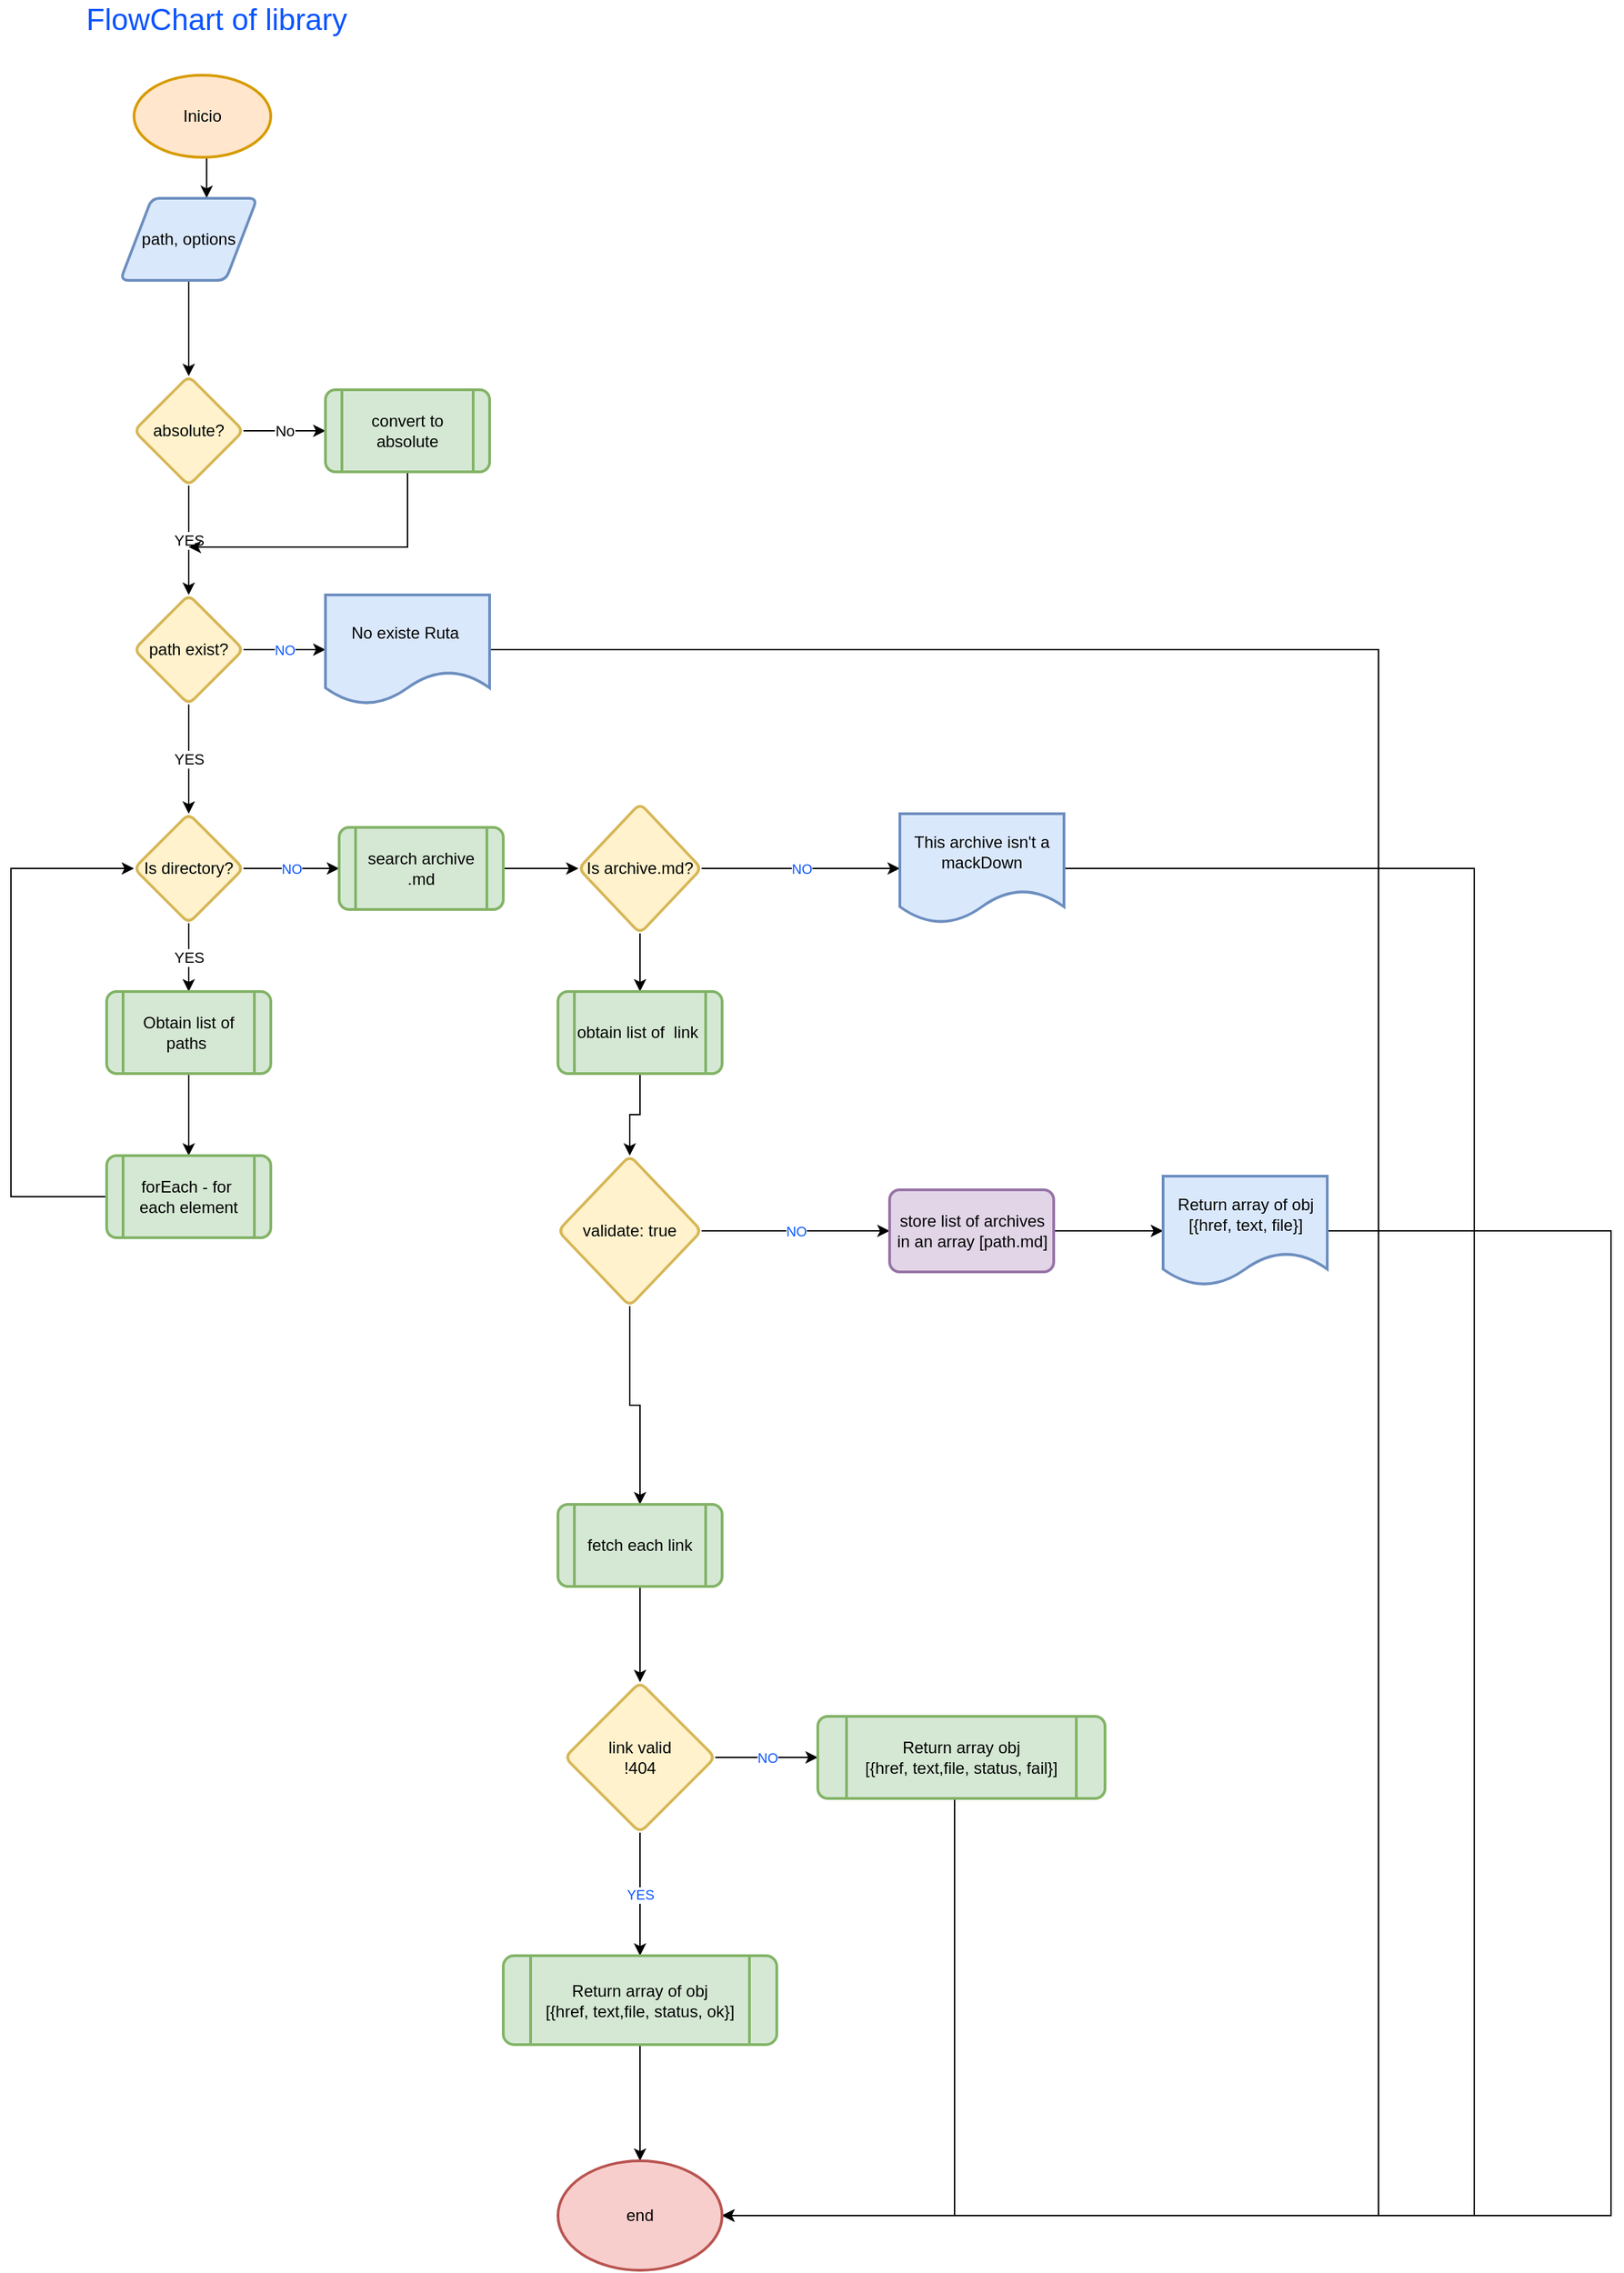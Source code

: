 <mxfile version="14.4.8" type="github">
  <diagram id="C5RBs43oDa-KdzZeNtuy" name="Page-1">
    <mxGraphModel dx="2508" dy="1188" grid="1" gridSize="10" guides="1" tooltips="1" connect="1" arrows="1" fold="1" page="0" pageScale="1" pageWidth="827" pageHeight="1169" math="0" shadow="0">
      <root>
        <mxCell id="WIyWlLk6GJQsqaUBKTNV-0" />
        <mxCell id="WIyWlLk6GJQsqaUBKTNV-1" parent="WIyWlLk6GJQsqaUBKTNV-0" />
        <mxCell id="8h300LbJHMT0a1MErR_V-37" style="edgeStyle=orthogonalEdgeStyle;rounded=0;orthogonalLoop=1;jettySize=auto;html=1;exitX=0.5;exitY=1;exitDx=0;exitDy=0;exitPerimeter=0;entryX=0.631;entryY=-0.004;entryDx=0;entryDy=0;entryPerimeter=0;" parent="WIyWlLk6GJQsqaUBKTNV-1" source="8h300LbJHMT0a1MErR_V-35" target="8h300LbJHMT0a1MErR_V-36" edge="1">
          <mxGeometry relative="1" as="geometry" />
        </mxCell>
        <mxCell id="8h300LbJHMT0a1MErR_V-35" value="Inicio" style="strokeWidth=2;html=1;shape=mxgraph.flowchart.start_1;whiteSpace=wrap;fillColor=#ffe6cc;strokeColor=#d79b00;" parent="WIyWlLk6GJQsqaUBKTNV-1" vertex="1">
          <mxGeometry x="-1100" y="-35" width="100" height="60" as="geometry" />
        </mxCell>
        <mxCell id="8h300LbJHMT0a1MErR_V-41" value="" style="edgeStyle=orthogonalEdgeStyle;rounded=0;orthogonalLoop=1;jettySize=auto;html=1;" parent="WIyWlLk6GJQsqaUBKTNV-1" source="8h300LbJHMT0a1MErR_V-36" target="8h300LbJHMT0a1MErR_V-40" edge="1">
          <mxGeometry relative="1" as="geometry" />
        </mxCell>
        <mxCell id="8h300LbJHMT0a1MErR_V-36" value="path, options" style="shape=parallelogram;html=1;strokeWidth=2;perimeter=parallelogramPerimeter;whiteSpace=wrap;rounded=1;arcSize=12;size=0.23;fillColor=#dae8fc;strokeColor=#6c8ebf;" parent="WIyWlLk6GJQsqaUBKTNV-1" vertex="1">
          <mxGeometry x="-1110" y="55" width="100" height="60" as="geometry" />
        </mxCell>
        <mxCell id="8h300LbJHMT0a1MErR_V-43" value="No" style="edgeStyle=orthogonalEdgeStyle;rounded=0;orthogonalLoop=1;jettySize=auto;html=1;" parent="WIyWlLk6GJQsqaUBKTNV-1" source="8h300LbJHMT0a1MErR_V-40" target="8h300LbJHMT0a1MErR_V-42" edge="1">
          <mxGeometry relative="1" as="geometry" />
        </mxCell>
        <mxCell id="8h300LbJHMT0a1MErR_V-45" value="YES" style="edgeStyle=orthogonalEdgeStyle;rounded=0;orthogonalLoop=1;jettySize=auto;html=1;" parent="WIyWlLk6GJQsqaUBKTNV-1" source="8h300LbJHMT0a1MErR_V-40" target="8h300LbJHMT0a1MErR_V-44" edge="1">
          <mxGeometry relative="1" as="geometry" />
        </mxCell>
        <mxCell id="8h300LbJHMT0a1MErR_V-40" value="absolute?" style="rhombus;whiteSpace=wrap;html=1;rounded=1;strokeWidth=2;arcSize=12;fillColor=#fff2cc;strokeColor=#d6b656;" parent="WIyWlLk6GJQsqaUBKTNV-1" vertex="1">
          <mxGeometry x="-1100" y="185" width="80" height="80" as="geometry" />
        </mxCell>
        <mxCell id="8h300LbJHMT0a1MErR_V-46" style="edgeStyle=orthogonalEdgeStyle;rounded=0;orthogonalLoop=1;jettySize=auto;html=1;" parent="WIyWlLk6GJQsqaUBKTNV-1" source="8h300LbJHMT0a1MErR_V-42" edge="1">
          <mxGeometry relative="1" as="geometry">
            <mxPoint x="-1060" y="310" as="targetPoint" />
            <Array as="points">
              <mxPoint x="-900" y="310" />
            </Array>
          </mxGeometry>
        </mxCell>
        <mxCell id="8h300LbJHMT0a1MErR_V-42" value="convert to absolute" style="shape=process;whiteSpace=wrap;html=1;backgroundOutline=1;rounded=1;strokeWidth=2;arcSize=12;fillColor=#d5e8d4;strokeColor=#82b366;" parent="WIyWlLk6GJQsqaUBKTNV-1" vertex="1">
          <mxGeometry x="-960" y="195" width="120" height="60" as="geometry" />
        </mxCell>
        <mxCell id="8h300LbJHMT0a1MErR_V-49" value="YES" style="edgeStyle=orthogonalEdgeStyle;rounded=0;orthogonalLoop=1;jettySize=auto;html=1;" parent="WIyWlLk6GJQsqaUBKTNV-1" source="8h300LbJHMT0a1MErR_V-44" target="8h300LbJHMT0a1MErR_V-48" edge="1">
          <mxGeometry relative="1" as="geometry" />
        </mxCell>
        <mxCell id="8h300LbJHMT0a1MErR_V-67" value="NO" style="edgeStyle=orthogonalEdgeStyle;rounded=0;orthogonalLoop=1;jettySize=auto;html=1;fontSize=10;fontColor=#0A54FF;" parent="WIyWlLk6GJQsqaUBKTNV-1" source="8h300LbJHMT0a1MErR_V-44" target="8h300LbJHMT0a1MErR_V-66" edge="1">
          <mxGeometry relative="1" as="geometry" />
        </mxCell>
        <mxCell id="8h300LbJHMT0a1MErR_V-44" value="path exist?" style="rhombus;whiteSpace=wrap;html=1;rounded=1;strokeWidth=2;arcSize=12;fillColor=#fff2cc;strokeColor=#d6b656;" parent="WIyWlLk6GJQsqaUBKTNV-1" vertex="1">
          <mxGeometry x="-1100" y="345" width="80" height="80" as="geometry" />
        </mxCell>
        <mxCell id="8h300LbJHMT0a1MErR_V-51" value="YES" style="edgeStyle=orthogonalEdgeStyle;rounded=0;orthogonalLoop=1;jettySize=auto;html=1;" parent="WIyWlLk6GJQsqaUBKTNV-1" source="8h300LbJHMT0a1MErR_V-48" target="8h300LbJHMT0a1MErR_V-50" edge="1">
          <mxGeometry relative="1" as="geometry" />
        </mxCell>
        <mxCell id="8h300LbJHMT0a1MErR_V-83" value="NO" style="edgeStyle=orthogonalEdgeStyle;rounded=0;orthogonalLoop=1;jettySize=auto;html=1;fontSize=10;fontColor=#0A54FF;" parent="WIyWlLk6GJQsqaUBKTNV-1" source="8h300LbJHMT0a1MErR_V-48" target="8h300LbJHMT0a1MErR_V-82" edge="1">
          <mxGeometry relative="1" as="geometry" />
        </mxCell>
        <mxCell id="8h300LbJHMT0a1MErR_V-48" value="Is directory?" style="rhombus;whiteSpace=wrap;html=1;rounded=1;strokeWidth=2;arcSize=12;fillColor=#fff2cc;strokeColor=#d6b656;" parent="WIyWlLk6GJQsqaUBKTNV-1" vertex="1">
          <mxGeometry x="-1100" y="505" width="80" height="80" as="geometry" />
        </mxCell>
        <mxCell id="8h300LbJHMT0a1MErR_V-53" value="" style="edgeStyle=orthogonalEdgeStyle;rounded=0;orthogonalLoop=1;jettySize=auto;html=1;" parent="WIyWlLk6GJQsqaUBKTNV-1" source="8h300LbJHMT0a1MErR_V-50" target="8h300LbJHMT0a1MErR_V-52" edge="1">
          <mxGeometry relative="1" as="geometry" />
        </mxCell>
        <mxCell id="8h300LbJHMT0a1MErR_V-50" value="Obtain list of paths&amp;nbsp;" style="shape=process;whiteSpace=wrap;html=1;backgroundOutline=1;rounded=1;strokeWidth=2;arcSize=12;fillColor=#d5e8d4;strokeColor=#82b366;" parent="WIyWlLk6GJQsqaUBKTNV-1" vertex="1">
          <mxGeometry x="-1120" y="635" width="120" height="60" as="geometry" />
        </mxCell>
        <mxCell id="8h300LbJHMT0a1MErR_V-54" style="edgeStyle=orthogonalEdgeStyle;rounded=0;orthogonalLoop=1;jettySize=auto;html=1;entryX=0;entryY=0.5;entryDx=0;entryDy=0;" parent="WIyWlLk6GJQsqaUBKTNV-1" source="8h300LbJHMT0a1MErR_V-52" target="8h300LbJHMT0a1MErR_V-48" edge="1">
          <mxGeometry relative="1" as="geometry">
            <mxPoint x="-1230" y="565" as="targetPoint" />
            <Array as="points">
              <mxPoint x="-1190" y="785" />
              <mxPoint x="-1190" y="545" />
            </Array>
          </mxGeometry>
        </mxCell>
        <mxCell id="8h300LbJHMT0a1MErR_V-52" value="forEach - for&amp;nbsp; each element" style="shape=process;whiteSpace=wrap;html=1;backgroundOutline=1;rounded=1;strokeWidth=2;arcSize=12;fillColor=#d5e8d4;strokeColor=#82b366;" parent="WIyWlLk6GJQsqaUBKTNV-1" vertex="1">
          <mxGeometry x="-1120" y="755" width="120" height="60" as="geometry" />
        </mxCell>
        <mxCell id="8h300LbJHMT0a1MErR_V-57" value="FlowChart of library" style="text;html=1;align=center;verticalAlign=middle;resizable=0;points=[];autosize=1;fontSize=22;fontColor=#0A54FF;" parent="WIyWlLk6GJQsqaUBKTNV-1" vertex="1">
          <mxGeometry x="-1145" y="-90" width="210" height="30" as="geometry" />
        </mxCell>
        <mxCell id="XNVBb_R9EeFECo0VlNw_-3" style="edgeStyle=orthogonalEdgeStyle;rounded=0;orthogonalLoop=1;jettySize=auto;html=1;entryX=0;entryY=0.5;entryDx=0;entryDy=0;" edge="1" parent="WIyWlLk6GJQsqaUBKTNV-1" source="8h300LbJHMT0a1MErR_V-66" target="8h300LbJHMT0a1MErR_V-107">
          <mxGeometry relative="1" as="geometry">
            <Array as="points">
              <mxPoint x="-190" y="385" />
              <mxPoint x="-190" y="1530" />
            </Array>
          </mxGeometry>
        </mxCell>
        <mxCell id="8h300LbJHMT0a1MErR_V-66" value="No existe Ruta&amp;nbsp;" style="shape=document;whiteSpace=wrap;html=1;boundedLbl=1;rounded=1;strokeWidth=2;arcSize=12;fillColor=#dae8fc;strokeColor=#6c8ebf;" parent="WIyWlLk6GJQsqaUBKTNV-1" vertex="1">
          <mxGeometry x="-960" y="345" width="120" height="80" as="geometry" />
        </mxCell>
        <mxCell id="8h300LbJHMT0a1MErR_V-73" value="NO" style="edgeStyle=orthogonalEdgeStyle;rounded=0;orthogonalLoop=1;jettySize=auto;html=1;fontSize=10;fontColor=#0A54FF;" parent="WIyWlLk6GJQsqaUBKTNV-1" source="8h300LbJHMT0a1MErR_V-68" target="8h300LbJHMT0a1MErR_V-72" edge="1">
          <mxGeometry relative="1" as="geometry" />
        </mxCell>
        <mxCell id="XNVBb_R9EeFECo0VlNw_-0" value="" style="edgeStyle=orthogonalEdgeStyle;rounded=0;orthogonalLoop=1;jettySize=auto;html=1;" edge="1" parent="WIyWlLk6GJQsqaUBKTNV-1" source="8h300LbJHMT0a1MErR_V-68" target="8h300LbJHMT0a1MErR_V-74">
          <mxGeometry relative="1" as="geometry" />
        </mxCell>
        <mxCell id="8h300LbJHMT0a1MErR_V-68" value="Is archive.md?" style="rhombus;whiteSpace=wrap;html=1;rounded=1;strokeWidth=2;arcSize=12;fillColor=#fff2cc;strokeColor=#d6b656;" parent="WIyWlLk6GJQsqaUBKTNV-1" vertex="1">
          <mxGeometry x="-775" y="497.5" width="90" height="95" as="geometry" />
        </mxCell>
        <mxCell id="8h300LbJHMT0a1MErR_V-88" value="NO" style="edgeStyle=orthogonalEdgeStyle;rounded=0;orthogonalLoop=1;jettySize=auto;html=1;fontSize=10;fontColor=#0A54FF;" parent="WIyWlLk6GJQsqaUBKTNV-1" source="8h300LbJHMT0a1MErR_V-70" target="8h300LbJHMT0a1MErR_V-87" edge="1">
          <mxGeometry relative="1" as="geometry" />
        </mxCell>
        <mxCell id="XNVBb_R9EeFECo0VlNw_-2" value="" style="edgeStyle=orthogonalEdgeStyle;rounded=0;orthogonalLoop=1;jettySize=auto;html=1;" edge="1" parent="WIyWlLk6GJQsqaUBKTNV-1" source="8h300LbJHMT0a1MErR_V-70" target="8h300LbJHMT0a1MErR_V-96">
          <mxGeometry relative="1" as="geometry" />
        </mxCell>
        <mxCell id="8h300LbJHMT0a1MErR_V-70" value="validate: true" style="rhombus;whiteSpace=wrap;html=1;rounded=1;strokeWidth=2;arcSize=12;fillColor=#fff2cc;strokeColor=#d6b656;" parent="WIyWlLk6GJQsqaUBKTNV-1" vertex="1">
          <mxGeometry x="-790" y="755" width="105" height="110" as="geometry" />
        </mxCell>
        <mxCell id="XNVBb_R9EeFECo0VlNw_-4" style="edgeStyle=orthogonalEdgeStyle;rounded=0;orthogonalLoop=1;jettySize=auto;html=1;entryX=1;entryY=0.5;entryDx=0;entryDy=0;" edge="1" parent="WIyWlLk6GJQsqaUBKTNV-1" source="8h300LbJHMT0a1MErR_V-72" target="8h300LbJHMT0a1MErR_V-107">
          <mxGeometry relative="1" as="geometry">
            <Array as="points">
              <mxPoint x="-120" y="545" />
              <mxPoint x="-120" y="1530" />
            </Array>
          </mxGeometry>
        </mxCell>
        <mxCell id="8h300LbJHMT0a1MErR_V-72" value="This archive isn&#39;t a mackDown" style="shape=document;whiteSpace=wrap;html=1;boundedLbl=1;rounded=1;strokeWidth=2;arcSize=12;fillColor=#dae8fc;strokeColor=#6c8ebf;" parent="WIyWlLk6GJQsqaUBKTNV-1" vertex="1">
          <mxGeometry x="-540" y="505" width="120" height="80" as="geometry" />
        </mxCell>
        <mxCell id="XNVBb_R9EeFECo0VlNw_-1" value="" style="edgeStyle=orthogonalEdgeStyle;rounded=0;orthogonalLoop=1;jettySize=auto;html=1;" edge="1" parent="WIyWlLk6GJQsqaUBKTNV-1" source="8h300LbJHMT0a1MErR_V-74" target="8h300LbJHMT0a1MErR_V-70">
          <mxGeometry relative="1" as="geometry" />
        </mxCell>
        <mxCell id="8h300LbJHMT0a1MErR_V-74" value="obtain list of&amp;nbsp; link&amp;nbsp;" style="shape=process;whiteSpace=wrap;html=1;backgroundOutline=1;rounded=1;strokeWidth=2;arcSize=12;fillColor=#d5e8d4;strokeColor=#82b366;" parent="WIyWlLk6GJQsqaUBKTNV-1" vertex="1">
          <mxGeometry x="-790" y="635" width="120" height="60" as="geometry" />
        </mxCell>
        <mxCell id="8h300LbJHMT0a1MErR_V-84" style="edgeStyle=orthogonalEdgeStyle;rounded=0;orthogonalLoop=1;jettySize=auto;html=1;exitX=1;exitY=0.5;exitDx=0;exitDy=0;entryX=0;entryY=0.5;entryDx=0;entryDy=0;fontSize=10;fontColor=#0A54FF;" parent="WIyWlLk6GJQsqaUBKTNV-1" source="8h300LbJHMT0a1MErR_V-82" target="8h300LbJHMT0a1MErR_V-68" edge="1">
          <mxGeometry relative="1" as="geometry" />
        </mxCell>
        <mxCell id="8h300LbJHMT0a1MErR_V-82" value="search archive .md" style="shape=process;whiteSpace=wrap;html=1;backgroundOutline=1;rounded=1;strokeWidth=2;arcSize=12;fillColor=#d5e8d4;strokeColor=#82b366;" parent="WIyWlLk6GJQsqaUBKTNV-1" vertex="1">
          <mxGeometry x="-950" y="515" width="120" height="60" as="geometry" />
        </mxCell>
        <mxCell id="8h300LbJHMT0a1MErR_V-86" style="edgeStyle=orthogonalEdgeStyle;rounded=0;orthogonalLoop=1;jettySize=auto;html=1;exitX=0.5;exitY=1;exitDx=0;exitDy=0;fontSize=10;fontColor=#0A54FF;" parent="WIyWlLk6GJQsqaUBKTNV-1" source="8h300LbJHMT0a1MErR_V-74" target="8h300LbJHMT0a1MErR_V-74" edge="1">
          <mxGeometry relative="1" as="geometry" />
        </mxCell>
        <mxCell id="8h300LbJHMT0a1MErR_V-90" value="" style="edgeStyle=orthogonalEdgeStyle;rounded=0;orthogonalLoop=1;jettySize=auto;html=1;fontSize=10;fontColor=#0A54FF;" parent="WIyWlLk6GJQsqaUBKTNV-1" source="8h300LbJHMT0a1MErR_V-87" target="8h300LbJHMT0a1MErR_V-89" edge="1">
          <mxGeometry relative="1" as="geometry" />
        </mxCell>
        <mxCell id="8h300LbJHMT0a1MErR_V-87" value="store list of archives in an array [path.md]" style="whiteSpace=wrap;html=1;rounded=1;strokeWidth=2;arcSize=12;fillColor=#e1d5e7;strokeColor=#9673a6;" parent="WIyWlLk6GJQsqaUBKTNV-1" vertex="1">
          <mxGeometry x="-547.5" y="780" width="120" height="60" as="geometry" />
        </mxCell>
        <mxCell id="XNVBb_R9EeFECo0VlNw_-5" style="edgeStyle=orthogonalEdgeStyle;rounded=0;orthogonalLoop=1;jettySize=auto;html=1;entryX=1;entryY=0.5;entryDx=0;entryDy=0;" edge="1" parent="WIyWlLk6GJQsqaUBKTNV-1" source="8h300LbJHMT0a1MErR_V-89" target="8h300LbJHMT0a1MErR_V-107">
          <mxGeometry relative="1" as="geometry">
            <Array as="points">
              <mxPoint x="-20" y="810" />
              <mxPoint x="-20" y="1530" />
            </Array>
          </mxGeometry>
        </mxCell>
        <mxCell id="8h300LbJHMT0a1MErR_V-89" value="Return array of obj&lt;br&gt;[{href, text, file}]" style="shape=document;whiteSpace=wrap;html=1;boundedLbl=1;rounded=1;strokeWidth=2;arcSize=12;fillColor=#dae8fc;strokeColor=#6c8ebf;" parent="WIyWlLk6GJQsqaUBKTNV-1" vertex="1">
          <mxGeometry x="-347.5" y="770" width="120" height="80" as="geometry" />
        </mxCell>
        <mxCell id="8h300LbJHMT0a1MErR_V-99" value="" style="edgeStyle=orthogonalEdgeStyle;rounded=0;orthogonalLoop=1;jettySize=auto;html=1;fontSize=10;fontColor=#0A54FF;" parent="WIyWlLk6GJQsqaUBKTNV-1" source="8h300LbJHMT0a1MErR_V-96" target="8h300LbJHMT0a1MErR_V-98" edge="1">
          <mxGeometry relative="1" as="geometry" />
        </mxCell>
        <mxCell id="8h300LbJHMT0a1MErR_V-96" value="fetch each link" style="shape=process;whiteSpace=wrap;html=1;backgroundOutline=1;rounded=1;strokeWidth=2;arcSize=12;fillColor=#d5e8d4;strokeColor=#82b366;" parent="WIyWlLk6GJQsqaUBKTNV-1" vertex="1">
          <mxGeometry x="-790" y="1010" width="120" height="60" as="geometry" />
        </mxCell>
        <mxCell id="8h300LbJHMT0a1MErR_V-101" value="YES" style="edgeStyle=orthogonalEdgeStyle;rounded=0;orthogonalLoop=1;jettySize=auto;html=1;fontSize=10;fontColor=#0A54FF;" parent="WIyWlLk6GJQsqaUBKTNV-1" source="8h300LbJHMT0a1MErR_V-98" target="8h300LbJHMT0a1MErR_V-100" edge="1">
          <mxGeometry relative="1" as="geometry" />
        </mxCell>
        <mxCell id="8h300LbJHMT0a1MErR_V-103" value="NO" style="edgeStyle=orthogonalEdgeStyle;rounded=0;orthogonalLoop=1;jettySize=auto;html=1;fontSize=10;fontColor=#0A54FF;" parent="WIyWlLk6GJQsqaUBKTNV-1" source="8h300LbJHMT0a1MErR_V-98" target="8h300LbJHMT0a1MErR_V-102" edge="1">
          <mxGeometry relative="1" as="geometry" />
        </mxCell>
        <mxCell id="8h300LbJHMT0a1MErR_V-98" value="link valid&lt;br&gt;!404" style="rhombus;whiteSpace=wrap;html=1;rounded=1;strokeWidth=2;arcSize=12;fillColor=#fff2cc;strokeColor=#d6b656;" parent="WIyWlLk6GJQsqaUBKTNV-1" vertex="1">
          <mxGeometry x="-785" y="1140" width="110" height="110" as="geometry" />
        </mxCell>
        <mxCell id="8h300LbJHMT0a1MErR_V-111" value="" style="edgeStyle=orthogonalEdgeStyle;rounded=0;orthogonalLoop=1;jettySize=auto;html=1;fontSize=10;fontColor=#0A54FF;" parent="WIyWlLk6GJQsqaUBKTNV-1" source="8h300LbJHMT0a1MErR_V-100" target="8h300LbJHMT0a1MErR_V-107" edge="1">
          <mxGeometry relative="1" as="geometry" />
        </mxCell>
        <mxCell id="8h300LbJHMT0a1MErR_V-100" value="Return array of obj&lt;br&gt;[{href, text,file, status, ok}]" style="shape=process;whiteSpace=wrap;html=1;backgroundOutline=1;rounded=1;strokeWidth=2;arcSize=12;fillColor=#d5e8d4;strokeColor=#82b366;" parent="WIyWlLk6GJQsqaUBKTNV-1" vertex="1">
          <mxGeometry x="-830" y="1340" width="200" height="65" as="geometry" />
        </mxCell>
        <mxCell id="8h300LbJHMT0a1MErR_V-112" style="edgeStyle=orthogonalEdgeStyle;rounded=0;orthogonalLoop=1;jettySize=auto;html=1;entryX=1;entryY=0.5;entryDx=0;entryDy=0;fontSize=10;fontColor=#0A54FF;" parent="WIyWlLk6GJQsqaUBKTNV-1" source="8h300LbJHMT0a1MErR_V-102" target="8h300LbJHMT0a1MErR_V-107" edge="1">
          <mxGeometry relative="1" as="geometry">
            <Array as="points">
              <mxPoint x="-500" y="1530" />
            </Array>
          </mxGeometry>
        </mxCell>
        <mxCell id="8h300LbJHMT0a1MErR_V-102" value="&lt;span&gt;Return array obj&lt;/span&gt;&lt;br&gt;&lt;span&gt;[{href, text,file, status, fail}]&lt;/span&gt;" style="shape=process;whiteSpace=wrap;html=1;backgroundOutline=1;rounded=1;strokeWidth=2;arcSize=12;fillColor=#d5e8d4;strokeColor=#82b366;" parent="WIyWlLk6GJQsqaUBKTNV-1" vertex="1">
          <mxGeometry x="-600" y="1165" width="210" height="60" as="geometry" />
        </mxCell>
        <mxCell id="8h300LbJHMT0a1MErR_V-107" value="end" style="ellipse;whiteSpace=wrap;html=1;rounded=1;strokeColor=#b85450;strokeWidth=2;fillColor=#f8cecc;arcSize=12;" parent="WIyWlLk6GJQsqaUBKTNV-1" vertex="1">
          <mxGeometry x="-790" y="1490" width="120" height="80" as="geometry" />
        </mxCell>
      </root>
    </mxGraphModel>
  </diagram>
</mxfile>
